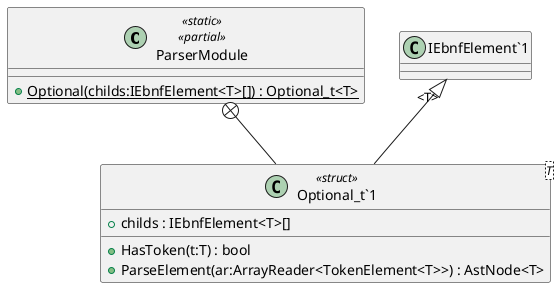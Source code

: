 @startuml
class ParserModule <<static>> <<partial>> {
    + {static} Optional(childs:IEbnfElement<T>[]) : Optional_t<T>
}
class "Optional_t`1"<T> <<struct>> {
    + childs : IEbnfElement<T>[]
    + HasToken(t:T) : bool
    + ParseElement(ar:ArrayReader<TokenElement<T>>) : AstNode<T>
}
ParserModule +-- "Optional_t`1"
"IEbnfElement`1" "<T>" <|-- "Optional_t`1"
@enduml
